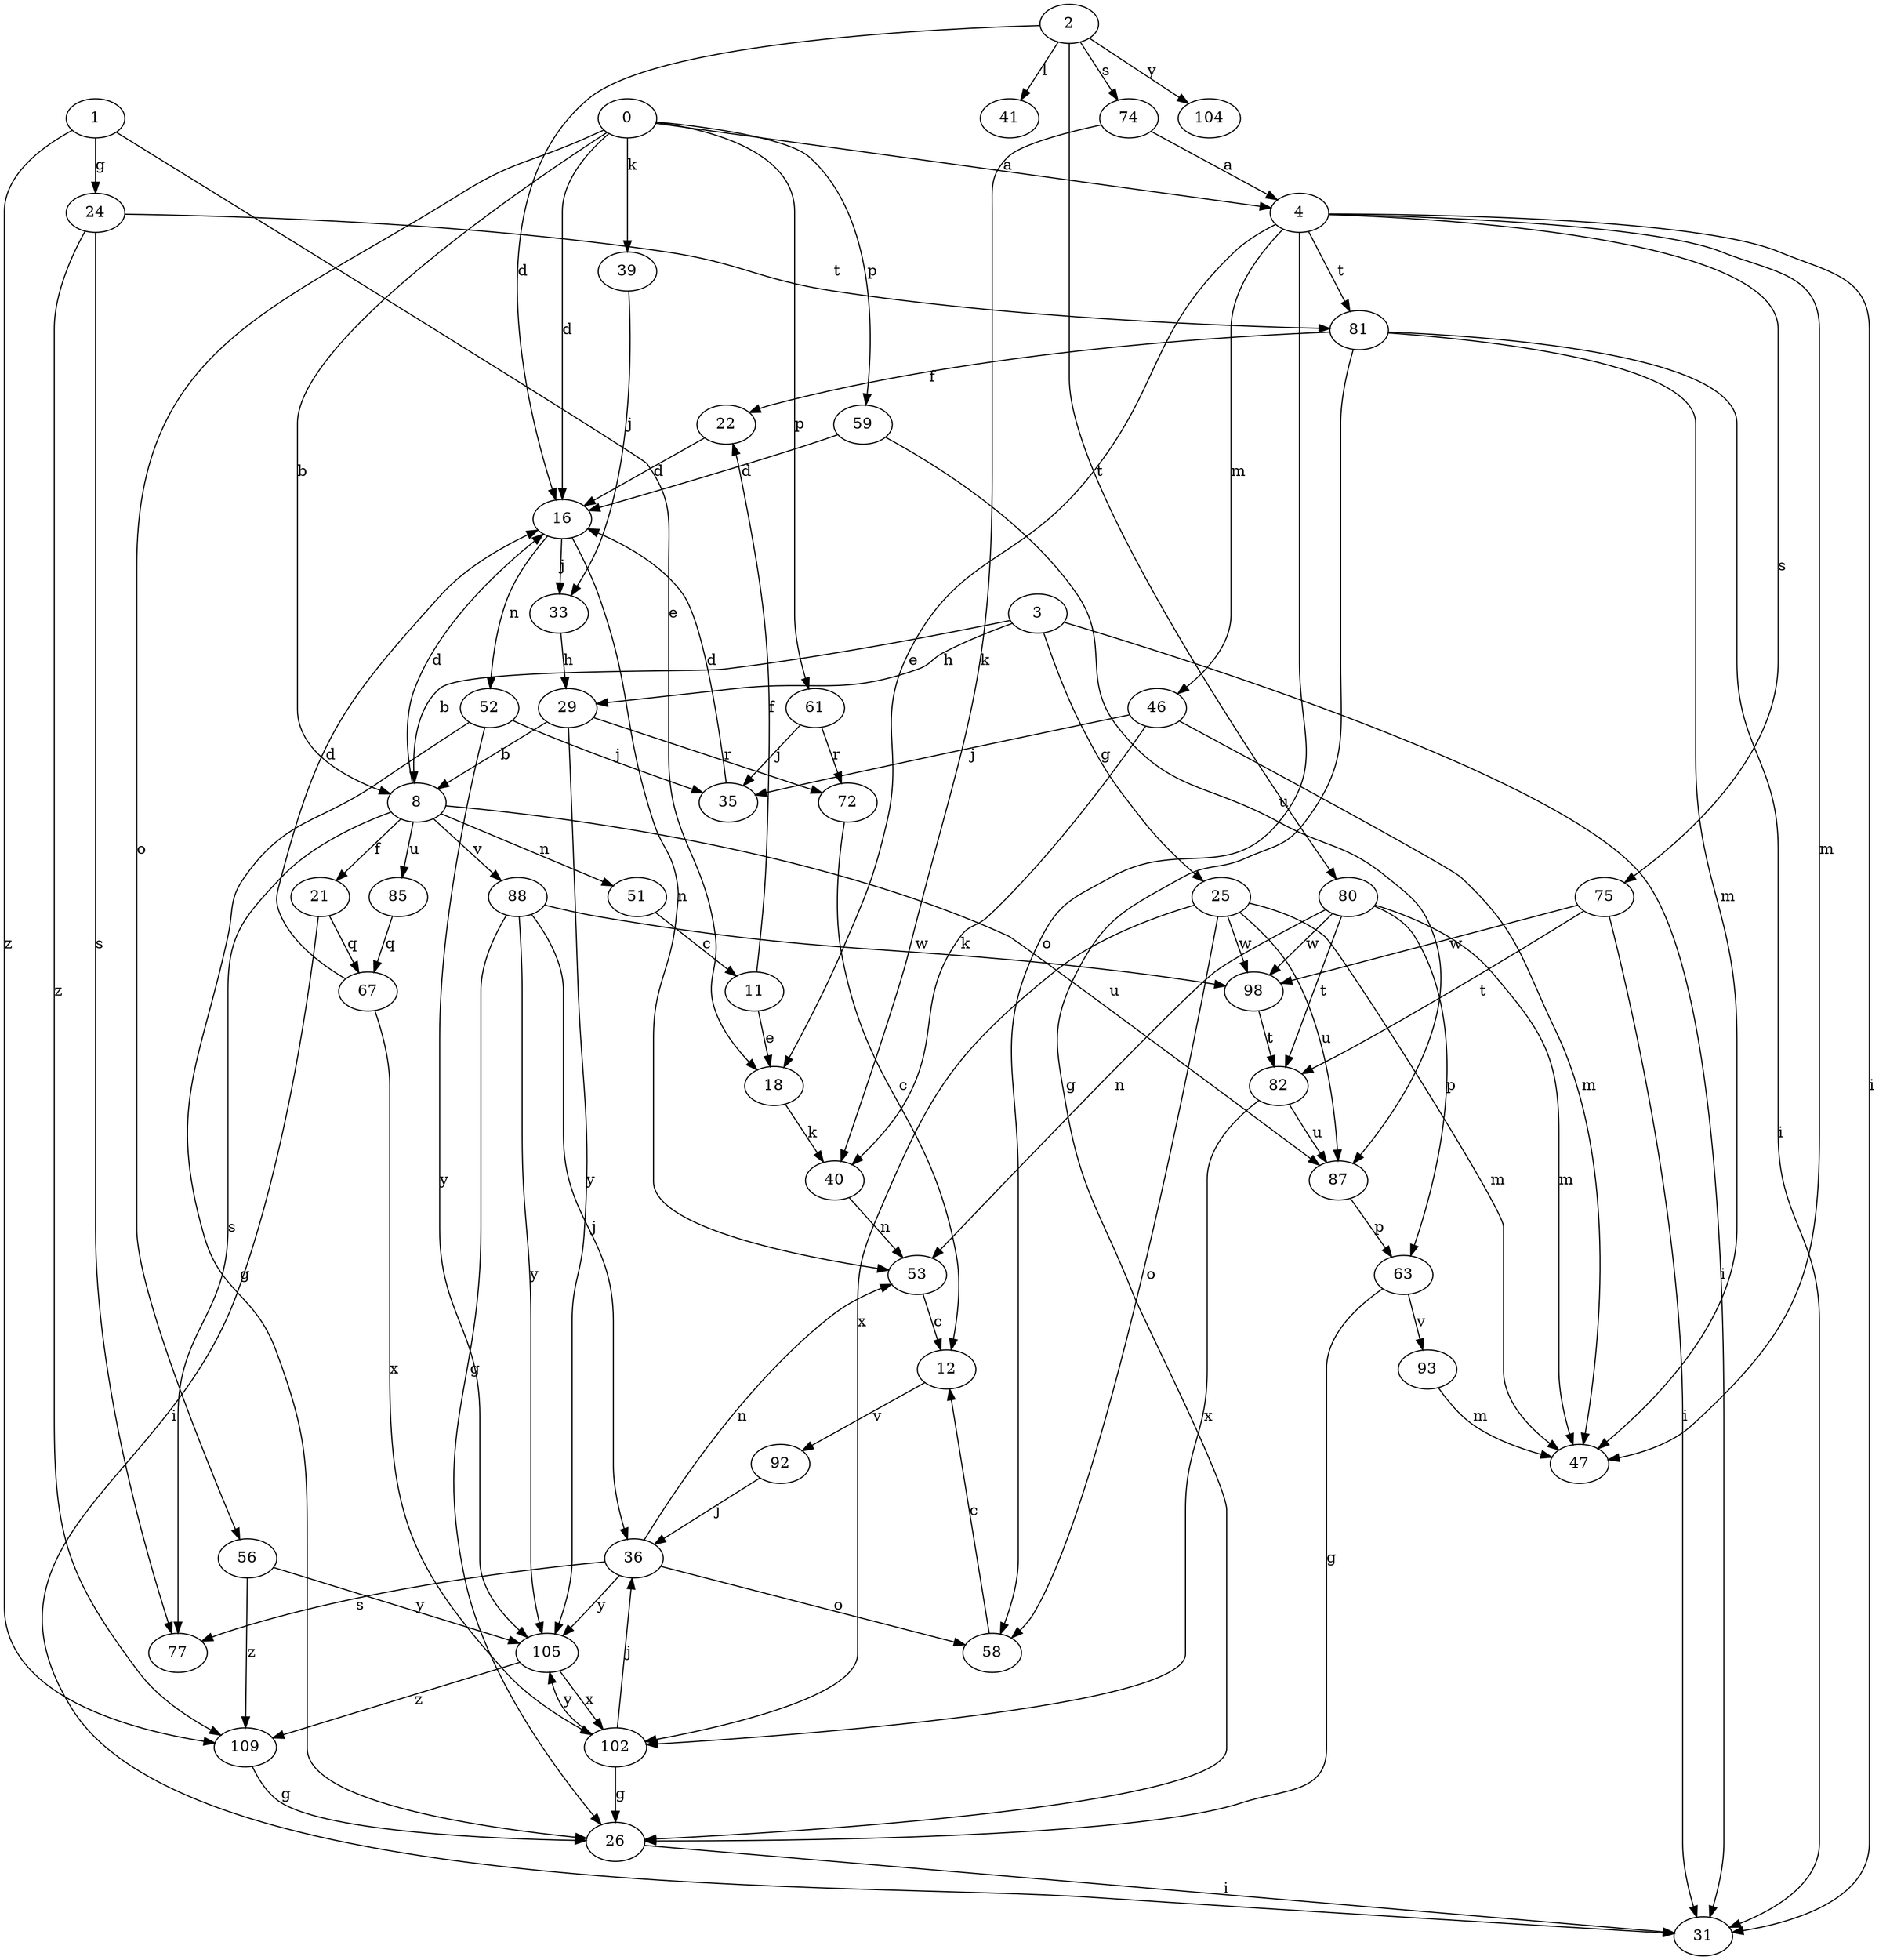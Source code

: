 strict digraph  {
1;
2;
3;
4;
8;
11;
12;
16;
18;
21;
22;
24;
25;
26;
29;
31;
33;
35;
36;
39;
40;
41;
46;
47;
51;
52;
53;
56;
58;
0;
59;
61;
63;
67;
72;
74;
75;
77;
80;
81;
82;
85;
87;
88;
92;
93;
98;
102;
104;
105;
109;
1 -> 18  [label=e];
1 -> 24  [label=g];
1 -> 109  [label=z];
2 -> 16  [label=d];
2 -> 41  [label=l];
2 -> 74  [label=s];
2 -> 80  [label=t];
2 -> 104  [label=y];
3 -> 8  [label=b];
3 -> 25  [label=g];
3 -> 29  [label=h];
3 -> 31  [label=i];
4 -> 18  [label=e];
4 -> 31  [label=i];
4 -> 46  [label=m];
4 -> 47  [label=m];
4 -> 58  [label=o];
4 -> 75  [label=s];
4 -> 81  [label=t];
8 -> 16  [label=d];
8 -> 21  [label=f];
8 -> 51  [label=n];
8 -> 77  [label=s];
8 -> 85  [label=u];
8 -> 87  [label=u];
8 -> 88  [label=v];
11 -> 18  [label=e];
11 -> 22  [label=f];
12 -> 92  [label=v];
16 -> 33  [label=j];
16 -> 52  [label=n];
16 -> 53  [label=n];
18 -> 40  [label=k];
21 -> 31  [label=i];
21 -> 67  [label=q];
22 -> 16  [label=d];
24 -> 77  [label=s];
24 -> 81  [label=t];
24 -> 109  [label=z];
25 -> 47  [label=m];
25 -> 58  [label=o];
25 -> 87  [label=u];
25 -> 98  [label=w];
25 -> 102  [label=x];
26 -> 31  [label=i];
29 -> 8  [label=b];
29 -> 72  [label=r];
29 -> 105  [label=y];
33 -> 29  [label=h];
35 -> 16  [label=d];
36 -> 53  [label=n];
36 -> 58  [label=o];
36 -> 77  [label=s];
36 -> 105  [label=y];
39 -> 33  [label=j];
40 -> 53  [label=n];
46 -> 35  [label=j];
46 -> 40  [label=k];
46 -> 47  [label=m];
51 -> 11  [label=c];
52 -> 26  [label=g];
52 -> 35  [label=j];
52 -> 105  [label=y];
53 -> 12  [label=c];
56 -> 105  [label=y];
56 -> 109  [label=z];
58 -> 12  [label=c];
0 -> 4  [label=a];
0 -> 8  [label=b];
0 -> 16  [label=d];
0 -> 39  [label=k];
0 -> 56  [label=o];
0 -> 59  [label=p];
0 -> 61  [label=p];
59 -> 16  [label=d];
59 -> 87  [label=u];
61 -> 35  [label=j];
61 -> 72  [label=r];
63 -> 26  [label=g];
63 -> 93  [label=v];
67 -> 16  [label=d];
67 -> 102  [label=x];
72 -> 12  [label=c];
74 -> 4  [label=a];
74 -> 40  [label=k];
75 -> 31  [label=i];
75 -> 82  [label=t];
75 -> 98  [label=w];
80 -> 47  [label=m];
80 -> 53  [label=n];
80 -> 63  [label=p];
80 -> 82  [label=t];
80 -> 98  [label=w];
81 -> 22  [label=f];
81 -> 26  [label=g];
81 -> 31  [label=i];
81 -> 47  [label=m];
82 -> 87  [label=u];
82 -> 102  [label=x];
85 -> 67  [label=q];
87 -> 63  [label=p];
88 -> 26  [label=g];
88 -> 36  [label=j];
88 -> 98  [label=w];
88 -> 105  [label=y];
92 -> 36  [label=j];
93 -> 47  [label=m];
98 -> 82  [label=t];
102 -> 26  [label=g];
102 -> 36  [label=j];
102 -> 105  [label=y];
105 -> 102  [label=x];
105 -> 109  [label=z];
109 -> 26  [label=g];
}
